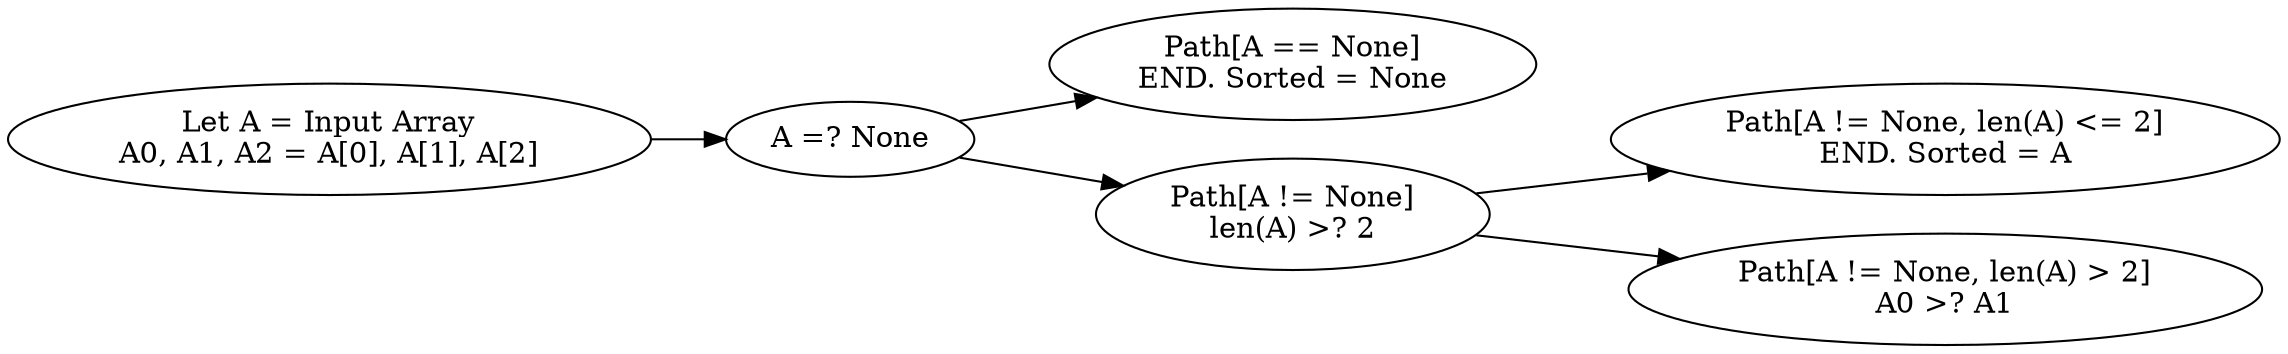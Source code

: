 digraph G{
    rankdir = LR
	"Let A = Input Array\nA0, A1, A2 = A[0], A[1], A[2]" -> "A =? None";
	"A =? None" -> "Path[A == None]\nEND. Sorted = None";
	"A =? None" -> "Path[A != None]\nlen(A) >? 2";
	"Path[A != None]\nlen(A) >? 2" -> "Path[A != None, len(A) <= 2]\nEND. Sorted = A"
	"Path[A != None]\nlen(A) >? 2" -> "Path[A != None, len(A) > 2]\nA0 >? A1"
}